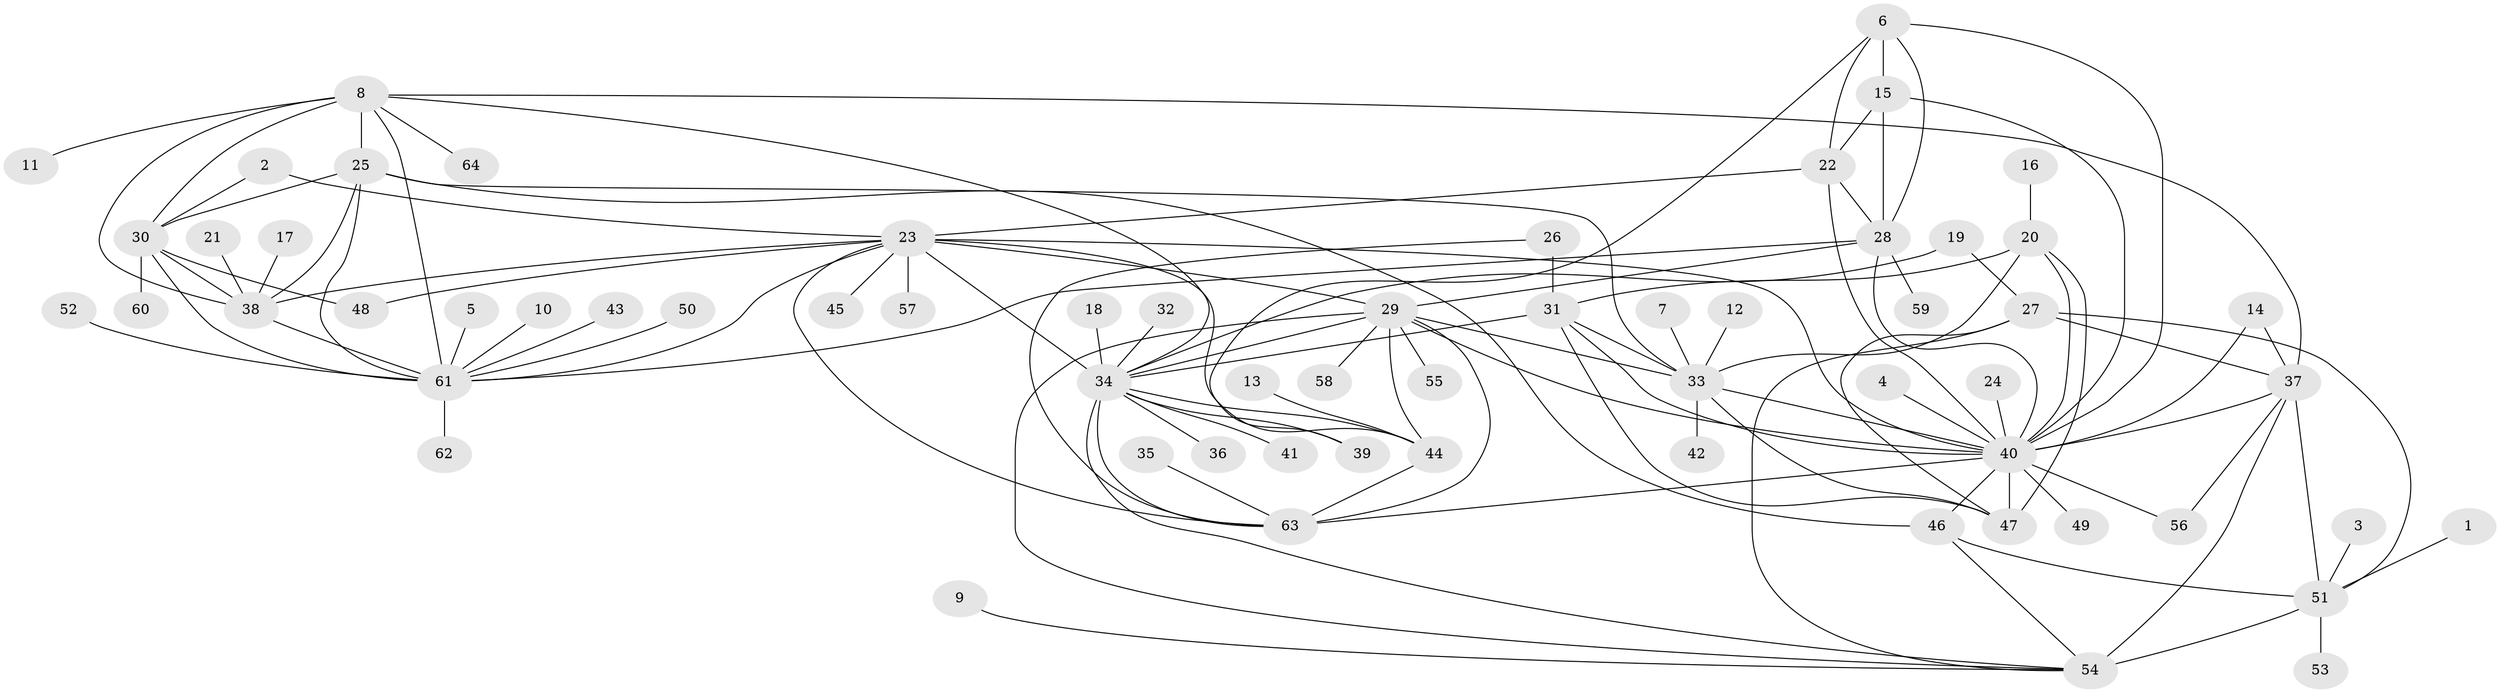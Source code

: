 // original degree distribution, {9: 0.06451612903225806, 6: 0.04838709677419355, 12: 0.024193548387096774, 8: 0.04032258064516129, 11: 0.008064516129032258, 7: 0.024193548387096774, 15: 0.008064516129032258, 10: 0.016129032258064516, 13: 0.008064516129032258, 2: 0.1935483870967742, 1: 0.5161290322580645, 4: 0.016129032258064516, 3: 0.03225806451612903}
// Generated by graph-tools (version 1.1) at 2025/26/03/09/25 03:26:34]
// undirected, 64 vertices, 114 edges
graph export_dot {
graph [start="1"]
  node [color=gray90,style=filled];
  1;
  2;
  3;
  4;
  5;
  6;
  7;
  8;
  9;
  10;
  11;
  12;
  13;
  14;
  15;
  16;
  17;
  18;
  19;
  20;
  21;
  22;
  23;
  24;
  25;
  26;
  27;
  28;
  29;
  30;
  31;
  32;
  33;
  34;
  35;
  36;
  37;
  38;
  39;
  40;
  41;
  42;
  43;
  44;
  45;
  46;
  47;
  48;
  49;
  50;
  51;
  52;
  53;
  54;
  55;
  56;
  57;
  58;
  59;
  60;
  61;
  62;
  63;
  64;
  1 -- 51 [weight=1.0];
  2 -- 23 [weight=1.0];
  2 -- 30 [weight=1.0];
  3 -- 51 [weight=1.0];
  4 -- 40 [weight=1.0];
  5 -- 61 [weight=1.0];
  6 -- 15 [weight=2.0];
  6 -- 22 [weight=2.0];
  6 -- 28 [weight=2.0];
  6 -- 39 [weight=1.0];
  6 -- 40 [weight=2.0];
  7 -- 33 [weight=1.0];
  8 -- 11 [weight=1.0];
  8 -- 25 [weight=2.0];
  8 -- 30 [weight=2.0];
  8 -- 34 [weight=1.0];
  8 -- 37 [weight=1.0];
  8 -- 38 [weight=2.0];
  8 -- 61 [weight=2.0];
  8 -- 64 [weight=1.0];
  9 -- 54 [weight=1.0];
  10 -- 61 [weight=1.0];
  12 -- 33 [weight=1.0];
  13 -- 44 [weight=1.0];
  14 -- 37 [weight=1.0];
  14 -- 40 [weight=1.0];
  15 -- 22 [weight=1.0];
  15 -- 28 [weight=1.0];
  15 -- 40 [weight=1.0];
  16 -- 20 [weight=1.0];
  17 -- 38 [weight=1.0];
  18 -- 34 [weight=1.0];
  19 -- 27 [weight=1.0];
  19 -- 34 [weight=1.0];
  20 -- 31 [weight=2.0];
  20 -- 33 [weight=2.0];
  20 -- 40 [weight=2.0];
  20 -- 47 [weight=2.0];
  21 -- 38 [weight=1.0];
  22 -- 23 [weight=1.0];
  22 -- 28 [weight=1.0];
  22 -- 40 [weight=2.0];
  23 -- 29 [weight=2.0];
  23 -- 34 [weight=1.0];
  23 -- 38 [weight=1.0];
  23 -- 40 [weight=1.0];
  23 -- 44 [weight=1.0];
  23 -- 45 [weight=1.0];
  23 -- 48 [weight=1.0];
  23 -- 57 [weight=1.0];
  23 -- 61 [weight=1.0];
  23 -- 63 [weight=1.0];
  24 -- 40 [weight=1.0];
  25 -- 30 [weight=1.0];
  25 -- 33 [weight=1.0];
  25 -- 38 [weight=1.0];
  25 -- 46 [weight=1.0];
  25 -- 61 [weight=1.0];
  26 -- 31 [weight=1.0];
  26 -- 63 [weight=1.0];
  27 -- 37 [weight=2.0];
  27 -- 47 [weight=1.0];
  27 -- 51 [weight=1.0];
  27 -- 54 [weight=2.0];
  28 -- 29 [weight=1.0];
  28 -- 40 [weight=1.0];
  28 -- 59 [weight=1.0];
  28 -- 61 [weight=1.0];
  29 -- 33 [weight=1.0];
  29 -- 34 [weight=2.0];
  29 -- 40 [weight=1.0];
  29 -- 44 [weight=2.0];
  29 -- 54 [weight=1.0];
  29 -- 55 [weight=1.0];
  29 -- 58 [weight=1.0];
  29 -- 63 [weight=2.0];
  30 -- 38 [weight=1.0];
  30 -- 48 [weight=1.0];
  30 -- 60 [weight=1.0];
  30 -- 61 [weight=1.0];
  31 -- 33 [weight=1.0];
  31 -- 34 [weight=1.0];
  31 -- 40 [weight=1.0];
  31 -- 47 [weight=1.0];
  32 -- 34 [weight=1.0];
  33 -- 40 [weight=1.0];
  33 -- 42 [weight=1.0];
  33 -- 47 [weight=1.0];
  34 -- 36 [weight=1.0];
  34 -- 39 [weight=1.0];
  34 -- 41 [weight=1.0];
  34 -- 44 [weight=1.0];
  34 -- 54 [weight=1.0];
  34 -- 63 [weight=1.0];
  35 -- 63 [weight=1.0];
  37 -- 40 [weight=1.0];
  37 -- 51 [weight=2.0];
  37 -- 54 [weight=4.0];
  37 -- 56 [weight=1.0];
  38 -- 61 [weight=1.0];
  40 -- 46 [weight=1.0];
  40 -- 47 [weight=1.0];
  40 -- 49 [weight=1.0];
  40 -- 56 [weight=1.0];
  40 -- 63 [weight=1.0];
  43 -- 61 [weight=1.0];
  44 -- 63 [weight=1.0];
  46 -- 51 [weight=1.0];
  46 -- 54 [weight=1.0];
  50 -- 61 [weight=1.0];
  51 -- 53 [weight=1.0];
  51 -- 54 [weight=2.0];
  52 -- 61 [weight=1.0];
  61 -- 62 [weight=1.0];
}
